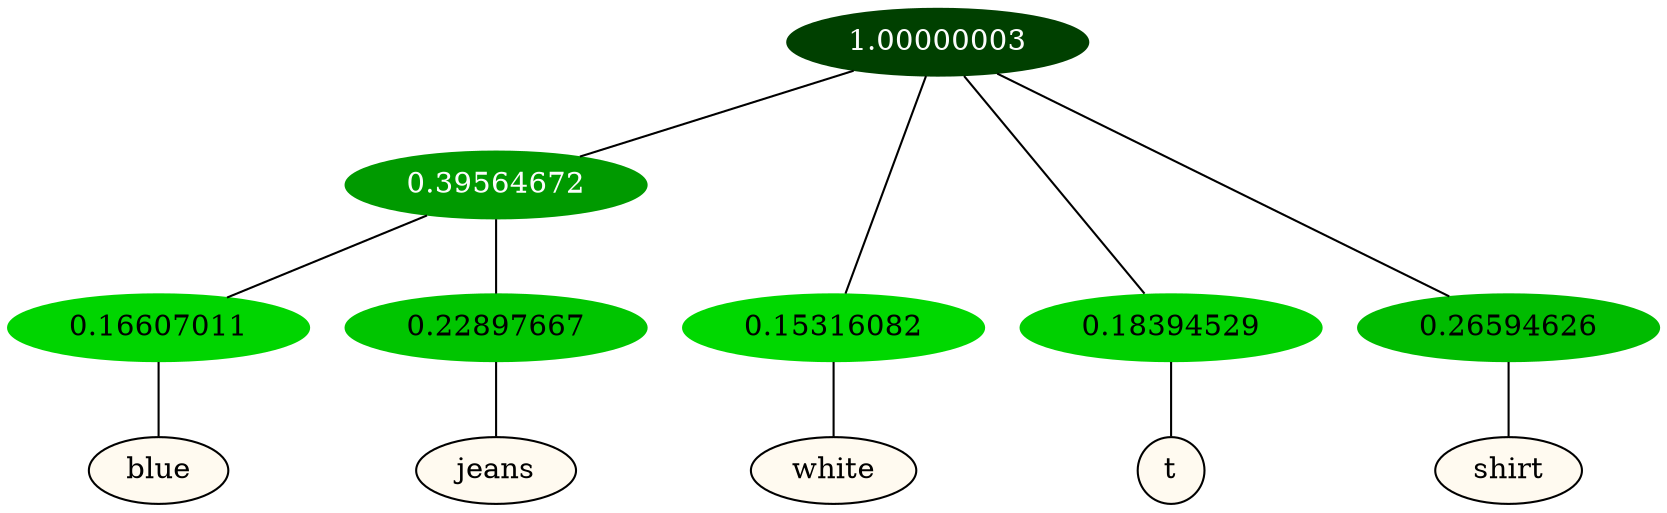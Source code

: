 graph {
	node [format=png height=0.15 nodesep=0.001 ordering=out overlap=prism overlap_scaling=0.01 ranksep=0.001 ratio=0.2 style=filled width=0.15]
	{
		rank=same
		a_w_5 [label=blue color=black fillcolor=floralwhite style="filled,solid"]
		a_w_6 [label=jeans color=black fillcolor=floralwhite style="filled,solid"]
		a_w_2 [label=white color=black fillcolor=floralwhite style="filled,solid"]
		a_w_3 [label=t color=black fillcolor=floralwhite style="filled,solid"]
		a_w_4 [label=shirt color=black fillcolor=floralwhite style="filled,solid"]
	}
	a_n_5 -- a_w_5
	a_n_6 -- a_w_6
	a_n_2 -- a_w_2
	a_n_3 -- a_w_3
	a_n_4 -- a_w_4
	{
		rank=same
		a_n_5 [label=0.16607011 color="0.334 1.000 0.834" fontcolor=black]
		a_n_6 [label=0.22897667 color="0.334 1.000 0.771" fontcolor=black]
		a_n_2 [label=0.15316082 color="0.334 1.000 0.847" fontcolor=black]
		a_n_3 [label=0.18394529 color="0.334 1.000 0.816" fontcolor=black]
		a_n_4 [label=0.26594626 color="0.334 1.000 0.734" fontcolor=black]
	}
	a_n_0 [label=1.00000003 color="0.334 1.000 0.250" fontcolor=grey99]
	a_n_1 [label=0.39564672 color="0.334 1.000 0.604" fontcolor=grey99]
	a_n_0 -- a_n_1
	a_n_0 -- a_n_2
	a_n_0 -- a_n_3
	a_n_0 -- a_n_4
	a_n_1 -- a_n_5
	a_n_1 -- a_n_6
}
